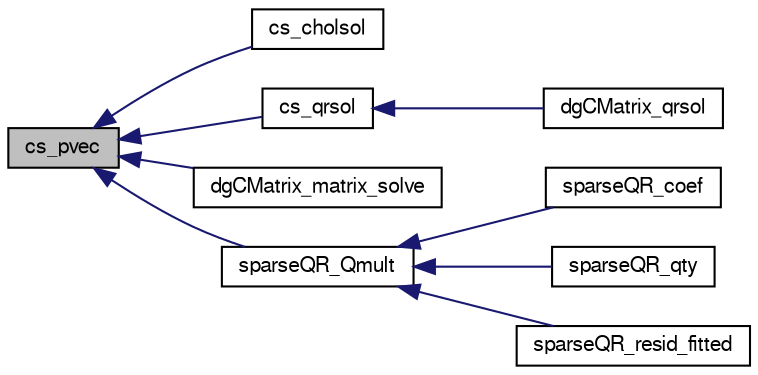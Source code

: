 digraph G
{
  edge [fontname="FreeSans",fontsize=10,labelfontname="FreeSans",labelfontsize=10];
  node [fontname="FreeSans",fontsize=10,shape=record];
  rankdir=LR;
  Node1 [label="cs_pvec",height=0.2,width=0.4,color="black", fillcolor="grey75", style="filled" fontcolor="black"];
  Node1 -> Node2 [dir=back,color="midnightblue",fontsize=10,style="solid",fontname="FreeSans"];
  Node2 [label="cs_cholsol",height=0.2,width=0.4,color="black", fillcolor="white", style="filled",URL="$cs_8h.html#661c215839fe06dfed360d022188abad"];
  Node1 -> Node3 [dir=back,color="midnightblue",fontsize=10,style="solid",fontname="FreeSans"];
  Node3 [label="cs_qrsol",height=0.2,width=0.4,color="black", fillcolor="white", style="filled",URL="$cs_8h.html#f1cde25f7d702464291dd2a7e85b4770"];
  Node3 -> Node4 [dir=back,color="midnightblue",fontsize=10,style="solid",fontname="FreeSans"];
  Node4 [label="dgCMatrix_qrsol",height=0.2,width=0.4,color="black", fillcolor="white", style="filled",URL="$dgCMatrix_8h.html#5937063a2f86fc60d92f942eb9425b86"];
  Node1 -> Node5 [dir=back,color="midnightblue",fontsize=10,style="solid",fontname="FreeSans"];
  Node5 [label="dgCMatrix_matrix_solve",height=0.2,width=0.4,color="black", fillcolor="white", style="filled",URL="$dgCMatrix_8h.html#eae674c1f247043d2e34fe45d4239769"];
  Node1 -> Node6 [dir=back,color="midnightblue",fontsize=10,style="solid",fontname="FreeSans"];
  Node6 [label="sparseQR_Qmult",height=0.2,width=0.4,color="black", fillcolor="white", style="filled",URL="$sparseQR_8c.html#d4bb283bd0128438e01523e07feb4993",tooltip="Apply Householder transformations and the row permutation P to y."];
  Node6 -> Node7 [dir=back,color="midnightblue",fontsize=10,style="solid",fontname="FreeSans"];
  Node7 [label="sparseQR_coef",height=0.2,width=0.4,color="black", fillcolor="white", style="filled",URL="$sparseQR_8h.html#614549a94002c7e1407cde03a911e16a"];
  Node6 -> Node8 [dir=back,color="midnightblue",fontsize=10,style="solid",fontname="FreeSans"];
  Node8 [label="sparseQR_qty",height=0.2,width=0.4,color="black", fillcolor="white", style="filled",URL="$sparseQR_8h.html#77c75b1c89f4e32f426420faa76275a9"];
  Node6 -> Node9 [dir=back,color="midnightblue",fontsize=10,style="solid",fontname="FreeSans"];
  Node9 [label="sparseQR_resid_fitted",height=0.2,width=0.4,color="black", fillcolor="white", style="filled",URL="$sparseQR_8h.html#43eb94cb27f10aedba5ce50939a9b45c"];
}
